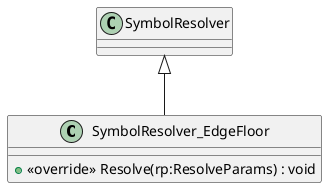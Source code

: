 @startuml
class SymbolResolver_EdgeFloor {
    + <<override>> Resolve(rp:ResolveParams) : void
}
SymbolResolver <|-- SymbolResolver_EdgeFloor
@enduml
